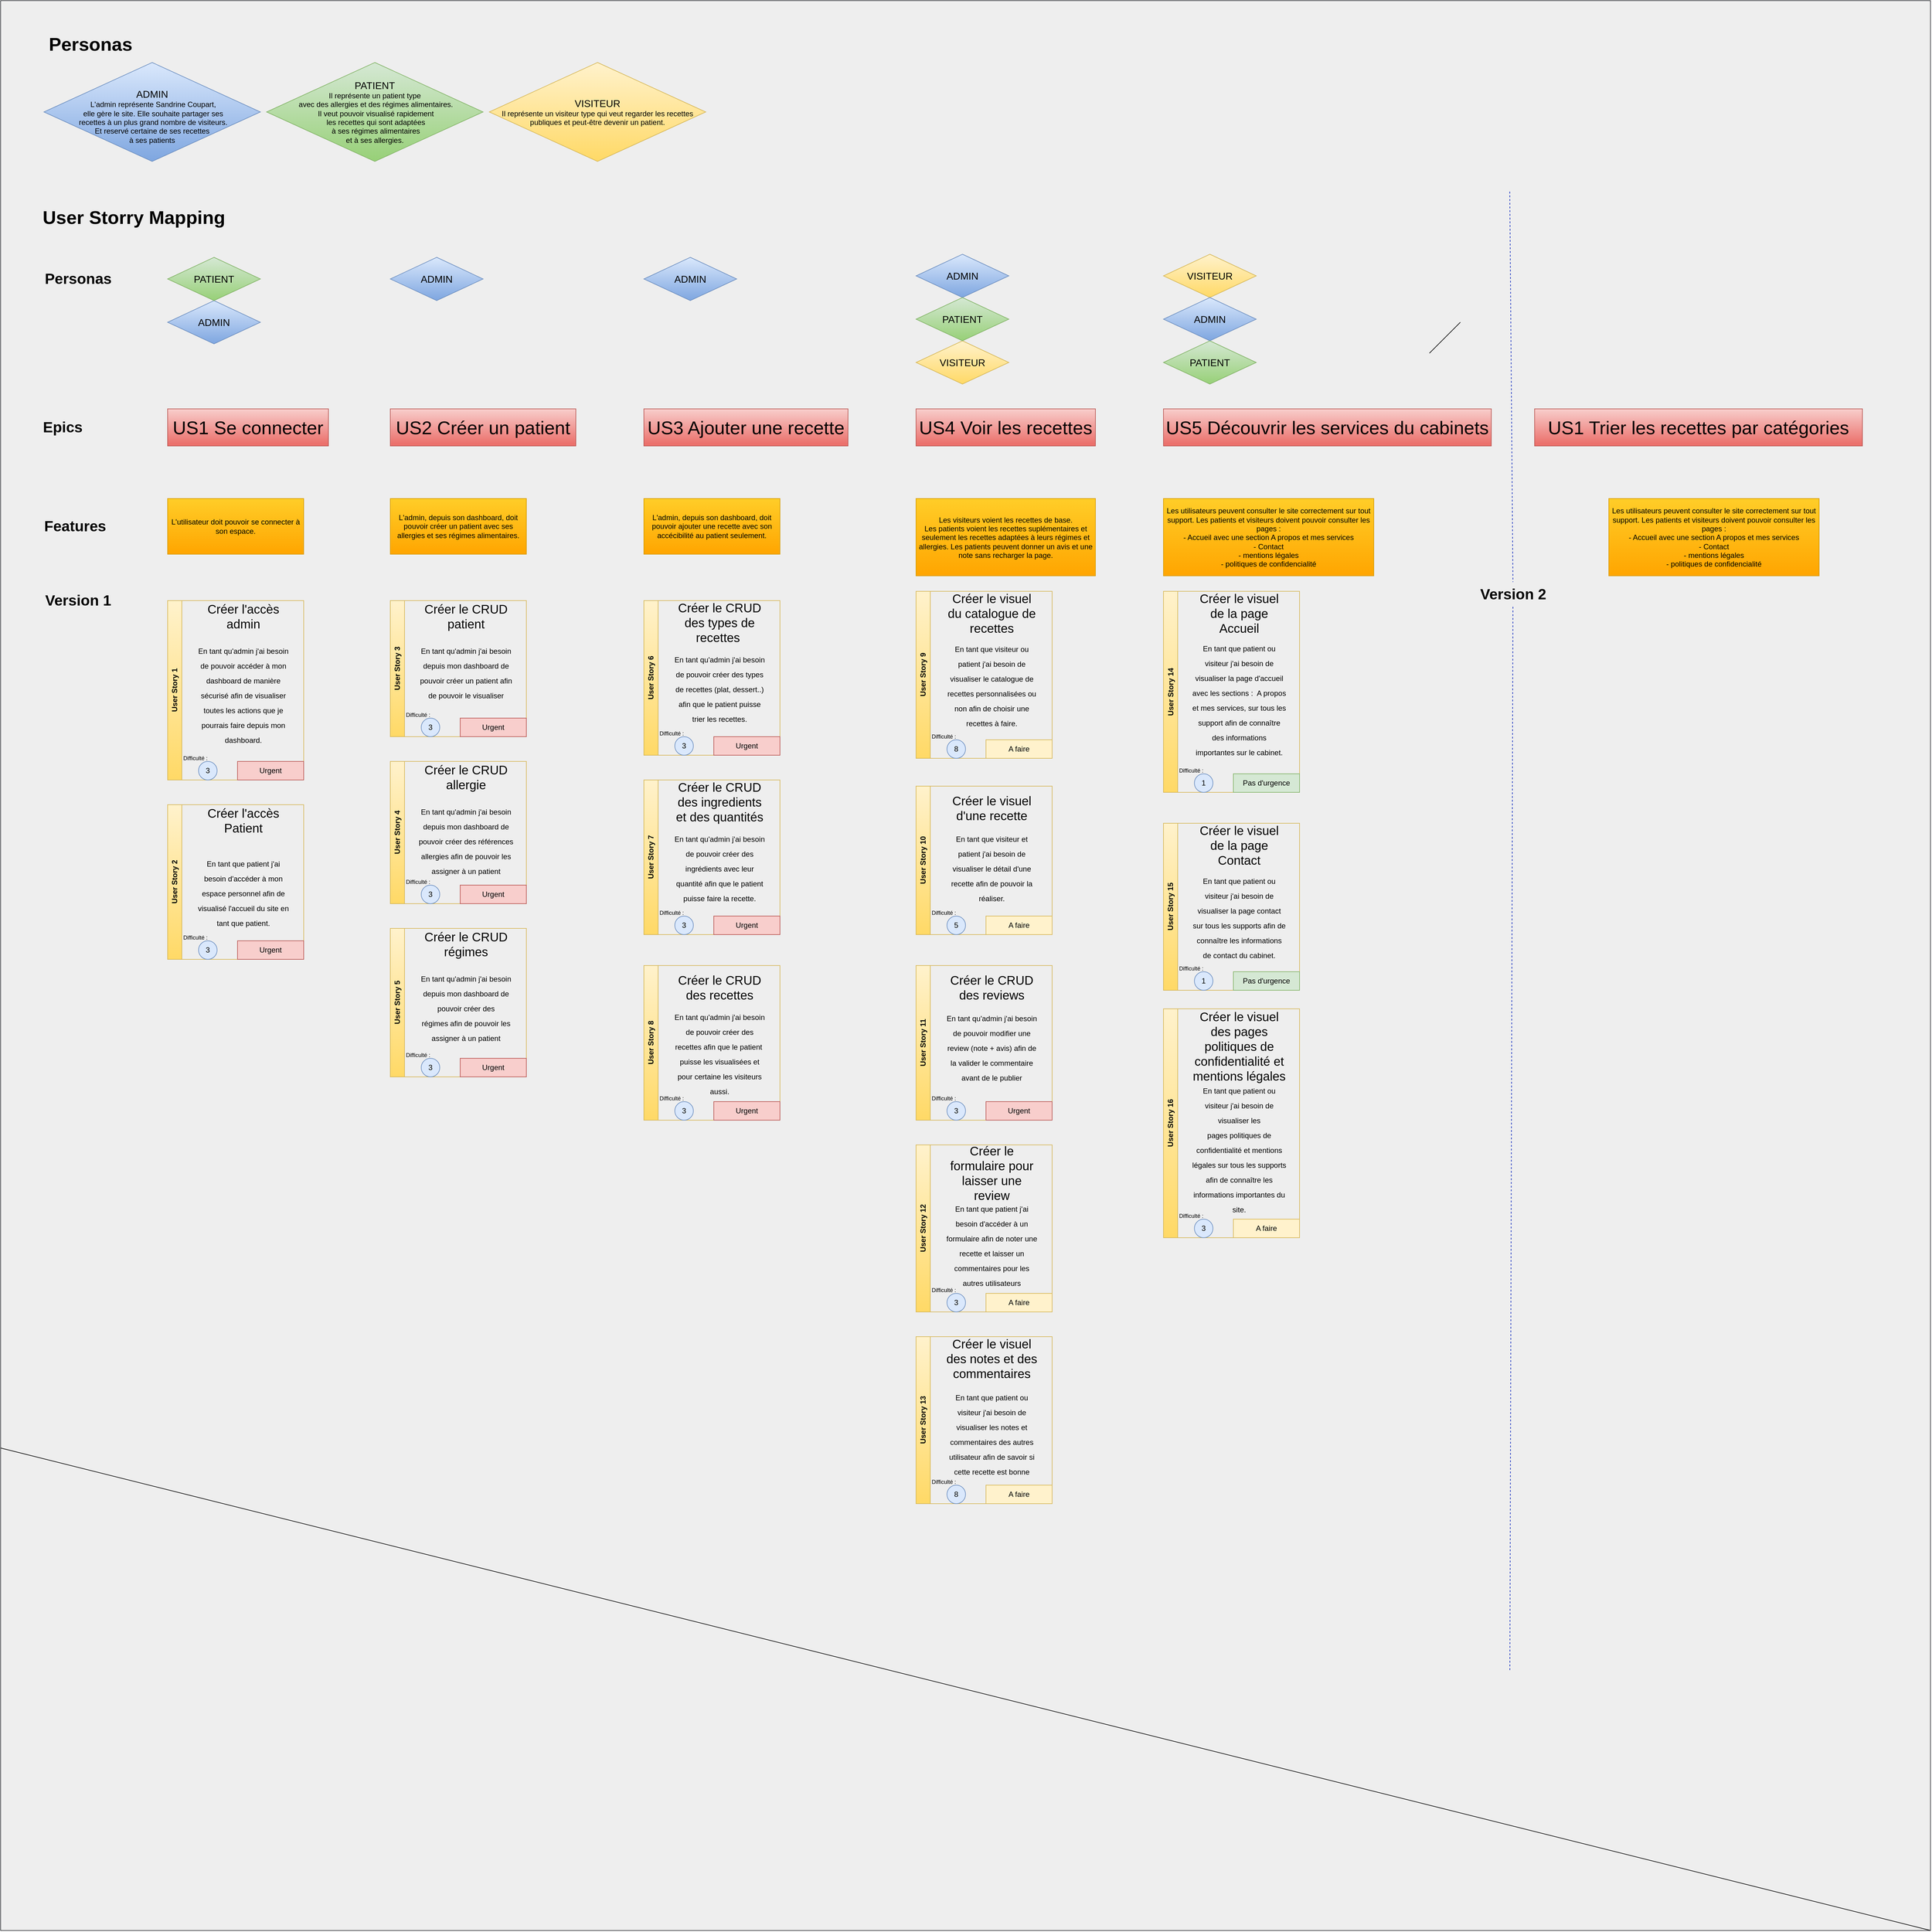 <mxfile>
    <diagram id="mETmnVZE57GePqD7Dpf7" name="Page-1">
        <mxGraphModel dx="1631" dy="443" grid="1" gridSize="10" guides="1" tooltips="1" connect="1" arrows="1" fold="1" page="1" pageScale="1" pageWidth="850" pageHeight="1100" math="0" shadow="0">
            <root>
                <mxCell id="0"/>
                <mxCell id="1" parent="0"/>
                <mxCell id="3" value="" style="whiteSpace=wrap;html=1;aspect=fixed;fillColor=#eeeeee;strokeColor=#36393d;" parent="1" vertex="1">
                    <mxGeometry x="-120" y="70" width="3120" height="3120" as="geometry"/>
                </mxCell>
                <mxCell id="2" value="Personas" style="text;html=1;fontSize=30;fontStyle=1;verticalAlign=middle;align=center;fontColor=#000000;" parent="1" vertex="1">
                    <mxGeometry x="-50" y="120" width="150" height="40" as="geometry"/>
                </mxCell>
                <mxCell id="4" value="&lt;font color=&quot;#000000&quot;&gt;&lt;br&gt;&lt;font style=&quot;font-size: 16px;&quot;&gt;ADMIN&lt;/font&gt;&lt;br&gt;&amp;nbsp;L'admin représente Sandrine Coupart,&lt;br&gt;&amp;nbsp;elle gère le site. Elle souhaite partager ses&lt;br&gt;&amp;nbsp;recettes à un plus grand nombre de visiteurs.&lt;br&gt;Et reservé certaine de ses recettes &lt;br&gt;à ses patients&lt;/font&gt;" style="rhombus;whiteSpace=wrap;html=1;fillColor=#dae8fc;gradientColor=#7ea6e0;strokeColor=#6c8ebf;" parent="1" vertex="1">
                    <mxGeometry x="-50" y="170" width="350" height="160" as="geometry"/>
                </mxCell>
                <mxCell id="5" value="&lt;font color=&quot;#000000&quot;&gt;&lt;font style=&quot;font-size: 16px;&quot;&gt;PATIENT&lt;/font&gt;&lt;br&gt;Il représente un patient type&lt;br&gt;&amp;nbsp;avec des allergies et des régimes alimentaires.&lt;br&gt;&amp;nbsp;Il veut pouvoir visualisé rapidement&lt;br&gt;&amp;nbsp;les recettes qui sont adaptées&lt;br&gt;&amp;nbsp;à ses régimes alimentaires &lt;br&gt;et à ses allergies.&lt;br&gt;&lt;/font&gt;" style="rhombus;whiteSpace=wrap;html=1;fillColor=#d5e8d4;gradientColor=#97d077;strokeColor=#82b366;" parent="1" vertex="1">
                    <mxGeometry x="310" y="170" width="350" height="160" as="geometry"/>
                </mxCell>
                <mxCell id="6" value="&lt;font color=&quot;#000000&quot;&gt;&lt;font style=&quot;font-size: 16px;&quot;&gt;VISITEUR&lt;/font&gt;&lt;br&gt;Il représente un visiteur type qui veut regarder les recettes publiques et peut-être devenir un patient.&lt;br&gt;&lt;/font&gt;" style="rhombus;whiteSpace=wrap;html=1;fillColor=#fff2cc;gradientColor=#ffd966;strokeColor=#d6b656;" parent="1" vertex="1">
                    <mxGeometry x="670" y="170" width="350" height="160" as="geometry"/>
                </mxCell>
                <mxCell id="7" value="&lt;font color=&quot;#000000&quot;&gt;&lt;font style=&quot;font-size: 16px;&quot;&gt;ADMIN&lt;/font&gt;&lt;br&gt;&lt;/font&gt;" style="rhombus;whiteSpace=wrap;html=1;fillColor=#dae8fc;gradientColor=#7ea6e0;strokeColor=#6c8ebf;" parent="1" vertex="1">
                    <mxGeometry x="150" y="555" width="150" height="70" as="geometry"/>
                </mxCell>
                <mxCell id="8" value="&lt;font color=&quot;#000000&quot;&gt;&lt;font style=&quot;font-size: 16px;&quot;&gt;PATIENT&lt;/font&gt;&lt;br&gt;&lt;/font&gt;" style="rhombus;whiteSpace=wrap;html=1;fillColor=#d5e8d4;gradientColor=#97d077;strokeColor=#82b366;" parent="1" vertex="1">
                    <mxGeometry x="150" y="485" width="150" height="70" as="geometry"/>
                </mxCell>
                <mxCell id="9" value="&lt;font color=&quot;#000000&quot;&gt;&lt;font style=&quot;font-size: 16px;&quot;&gt;VISITEUR&lt;/font&gt;&lt;br&gt;&lt;/font&gt;" style="rhombus;whiteSpace=wrap;html=1;fillColor=#fff2cc;gradientColor=#ffd966;strokeColor=#d6b656;" parent="1" vertex="1">
                    <mxGeometry x="1360" y="620" width="150" height="70" as="geometry"/>
                </mxCell>
                <mxCell id="10" value="User Storry Mapping" style="text;html=1;fontSize=30;fontStyle=1;verticalAlign=middle;align=center;fontColor=#000000;" parent="1" vertex="1">
                    <mxGeometry x="-50" y="400" width="290" height="40" as="geometry"/>
                </mxCell>
                <mxCell id="11" value="Personas" style="text;html=1;fontSize=24;fontStyle=1;verticalAlign=middle;align=center;fontColor=#000000;" parent="1" vertex="1">
                    <mxGeometry x="-50" y="500" width="110" height="40" as="geometry"/>
                </mxCell>
                <mxCell id="12" value="Epics" style="text;html=1;fontSize=24;fontStyle=1;verticalAlign=middle;align=center;fontColor=#000000;" parent="1" vertex="1">
                    <mxGeometry x="-50" y="740" width="60" height="40" as="geometry"/>
                </mxCell>
                <mxCell id="13" value="Features" style="text;html=1;fontSize=24;fontStyle=1;verticalAlign=middle;align=center;fontColor=#000000;" parent="1" vertex="1">
                    <mxGeometry x="-50" y="900" width="100" height="40" as="geometry"/>
                </mxCell>
                <mxCell id="14" value="Version 1" style="text;html=1;fontSize=24;fontStyle=1;verticalAlign=middle;align=center;fontColor=#000000;" parent="1" vertex="1">
                    <mxGeometry x="-50" y="1020" width="110" height="40" as="geometry"/>
                </mxCell>
                <mxCell id="16" value="US1 Se connecter" style="rounded=0;whiteSpace=wrap;html=1;fontSize=30;fillColor=#f8cecc;gradientColor=#ea6b66;strokeColor=#b85450;" parent="1" vertex="1">
                    <mxGeometry x="150" y="730" width="260" height="60" as="geometry"/>
                </mxCell>
                <mxCell id="19" value="L'utilisateur doit pouvoir se connecter à son espace." style="rounded=0;whiteSpace=wrap;fontSize=12;fillColor=#ffcd28;strokeColor=#d79b00;gradientColor=#ffa500;spacing=0;fontColor=#000000;" parent="1" vertex="1">
                    <mxGeometry x="150" y="875" width="220" height="90" as="geometry"/>
                </mxCell>
                <mxCell id="22" value="&lt;font color=&quot;#000000&quot;&gt;User Story 1&lt;/font&gt;" style="swimlane;horizontal=0;whiteSpace=wrap;html=1;fontSize=12;fillColor=#fff2cc;gradientColor=#ffd966;strokeColor=#d6b656;startSize=23;" parent="1" vertex="1">
                    <mxGeometry x="150" y="1040" width="220" height="290" as="geometry">
                        <mxRectangle x="200" y="1460" width="40" height="150" as="alternateBounds"/>
                    </mxGeometry>
                </mxCell>
                <mxCell id="24" value="Créer l'accès admin" style="text;html=1;strokeColor=none;fillColor=none;align=center;verticalAlign=middle;whiteSpace=wrap;rounded=0;fontSize=20;fontColor=#000000;" parent="22" vertex="1">
                    <mxGeometry x="45" width="155" height="50" as="geometry"/>
                </mxCell>
                <mxCell id="25" value="Urgent" style="rounded=0;whiteSpace=wrap;html=1;fontSize=12;fillColor=#f8cecc;strokeColor=#b85450;fontColor=#000000;" parent="22" vertex="1">
                    <mxGeometry x="113" y="260" width="107" height="30" as="geometry"/>
                </mxCell>
                <mxCell id="27" value="3" style="ellipse;whiteSpace=wrap;html=1;aspect=fixed;strokeColor=#6c8ebf;fontSize=12;fillColor=#dae8fc;fontColor=#000000;" parent="22" vertex="1">
                    <mxGeometry x="50" y="260" width="30" height="30" as="geometry"/>
                </mxCell>
                <mxCell id="28" value="Difficulté :" style="text;html=1;strokeColor=none;fillColor=none;align=center;verticalAlign=middle;whiteSpace=wrap;rounded=0;fontSize=9;fontColor=#000000;" parent="22" vertex="1">
                    <mxGeometry x="15" y="240" width="60" height="30" as="geometry"/>
                </mxCell>
                <mxCell id="30" value="&lt;font style=&quot;font-size: 12px;&quot;&gt;En tant qu'admin j'ai besoin de pouvoir accéder à mon dashboard de manière sécurisé afin de visualiser toutes les actions que je pourrais faire depuis mon dashboard.&lt;/font&gt;" style="text;html=1;strokeColor=none;fillColor=none;align=center;verticalAlign=middle;whiteSpace=wrap;rounded=0;fontSize=20;fontColor=#000000;" parent="22" vertex="1">
                    <mxGeometry x="45" y="60" width="155" height="180" as="geometry"/>
                </mxCell>
                <mxCell id="37" value="&lt;font color=&quot;#000000&quot;&gt;User Story 2&lt;/font&gt;" style="swimlane;horizontal=0;whiteSpace=wrap;html=1;fontSize=12;fillColor=#fff2cc;gradientColor=#ffd966;strokeColor=#d6b656;startSize=23;" parent="1" vertex="1">
                    <mxGeometry x="150" y="1370" width="220" height="250" as="geometry">
                        <mxRectangle x="200" y="1460" width="40" height="150" as="alternateBounds"/>
                    </mxGeometry>
                </mxCell>
                <mxCell id="38" value="Créer l'accès Patient" style="text;html=1;strokeColor=none;fillColor=none;align=center;verticalAlign=middle;whiteSpace=wrap;rounded=0;fontSize=20;fontColor=#000000;" parent="37" vertex="1">
                    <mxGeometry x="45" width="155" height="50" as="geometry"/>
                </mxCell>
                <mxCell id="39" value="Urgent" style="rounded=0;whiteSpace=wrap;html=1;fontSize=12;fillColor=#f8cecc;strokeColor=#b85450;fontColor=#000000;" parent="37" vertex="1">
                    <mxGeometry x="113" y="220" width="107" height="30" as="geometry"/>
                </mxCell>
                <mxCell id="40" value="3" style="ellipse;whiteSpace=wrap;html=1;aspect=fixed;strokeColor=#6c8ebf;fontSize=12;fillColor=#dae8fc;fontColor=#000000;" parent="37" vertex="1">
                    <mxGeometry x="50" y="220" width="30" height="30" as="geometry"/>
                </mxCell>
                <mxCell id="41" value="Difficulté :" style="text;html=1;strokeColor=none;fillColor=none;align=center;verticalAlign=middle;whiteSpace=wrap;rounded=0;fontSize=9;fontColor=#000000;" parent="37" vertex="1">
                    <mxGeometry x="15" y="200" width="60" height="30" as="geometry"/>
                </mxCell>
                <mxCell id="42" value="&lt;font style=&quot;font-size: 12px;&quot;&gt;En tant que patient j'ai besoin d'accéder à mon espace personnel afin de visualisé l'accueil du site en tant que patient.&lt;/font&gt;" style="text;html=1;strokeColor=none;fillColor=none;align=center;verticalAlign=middle;whiteSpace=wrap;rounded=0;fontSize=20;fontColor=#000000;" parent="37" vertex="1">
                    <mxGeometry x="45" y="80" width="155" height="120" as="geometry"/>
                </mxCell>
                <mxCell id="43" value="US2 Créer un patient" style="rounded=0;whiteSpace=wrap;html=1;fontSize=30;fillColor=#f8cecc;gradientColor=#ea6b66;strokeColor=#b85450;" parent="1" vertex="1">
                    <mxGeometry x="510" y="730" width="300" height="60" as="geometry"/>
                </mxCell>
                <mxCell id="44" value="&lt;font color=&quot;#000000&quot;&gt;&lt;font style=&quot;font-size: 16px;&quot;&gt;ADMIN&lt;/font&gt;&lt;br&gt;&lt;/font&gt;" style="rhombus;whiteSpace=wrap;html=1;fillColor=#dae8fc;gradientColor=#7ea6e0;strokeColor=#6c8ebf;" parent="1" vertex="1">
                    <mxGeometry x="510" y="485" width="150" height="70" as="geometry"/>
                </mxCell>
                <mxCell id="45" value="L'admin, depuis son dashboard, doit pouvoir créer un patient avec ses allergies et ses régimes alimentaires." style="rounded=0;whiteSpace=wrap;fontSize=12;fillColor=#ffcd28;strokeColor=#d79b00;gradientColor=#ffa500;spacing=0;fontColor=#000000;" parent="1" vertex="1">
                    <mxGeometry x="510" y="875" width="220" height="90" as="geometry"/>
                </mxCell>
                <mxCell id="46" value="&lt;font color=&quot;#000000&quot;&gt;User Story 3&lt;br&gt;&lt;/font&gt;" style="swimlane;horizontal=0;whiteSpace=wrap;html=1;fontSize=12;fillColor=#fff2cc;gradientColor=#ffd966;strokeColor=#d6b656;startSize=23;" parent="1" vertex="1">
                    <mxGeometry x="510" y="1040" width="220" height="220" as="geometry">
                        <mxRectangle x="200" y="1460" width="40" height="150" as="alternateBounds"/>
                    </mxGeometry>
                </mxCell>
                <mxCell id="47" value="Créer le CRUD patient" style="text;html=1;strokeColor=none;fillColor=none;align=center;verticalAlign=middle;whiteSpace=wrap;rounded=0;fontSize=20;fontColor=#000000;" parent="46" vertex="1">
                    <mxGeometry x="45" width="155" height="50" as="geometry"/>
                </mxCell>
                <mxCell id="48" value="Urgent" style="rounded=0;whiteSpace=wrap;html=1;fontSize=12;fillColor=#f8cecc;strokeColor=#b85450;fontColor=#000000;" parent="46" vertex="1">
                    <mxGeometry x="113" y="190" width="107" height="30" as="geometry"/>
                </mxCell>
                <mxCell id="49" value="3" style="ellipse;whiteSpace=wrap;html=1;aspect=fixed;strokeColor=#6c8ebf;fontSize=12;fillColor=#dae8fc;fontColor=#000000;" parent="46" vertex="1">
                    <mxGeometry x="50" y="190" width="30" height="30" as="geometry"/>
                </mxCell>
                <mxCell id="50" value="Difficulté :" style="text;html=1;strokeColor=none;fillColor=none;align=center;verticalAlign=middle;whiteSpace=wrap;rounded=0;fontSize=9;fontColor=#000000;" parent="46" vertex="1">
                    <mxGeometry x="15" y="170" width="60" height="30" as="geometry"/>
                </mxCell>
                <mxCell id="51" value="&lt;font style=&quot;font-size: 12px;&quot;&gt;En tant qu'admin j'ai besoin depuis mon dashboard de pouvoir créer un patient afin de pouvoir le visualiser&lt;/font&gt;" style="text;html=1;strokeColor=none;fillColor=none;align=center;verticalAlign=top;whiteSpace=wrap;rounded=0;fontSize=20;fontColor=#000000;" parent="46" vertex="1">
                    <mxGeometry x="45" y="60" width="155" height="110" as="geometry"/>
                </mxCell>
                <mxCell id="70" value="&lt;font color=&quot;#000000&quot;&gt;User Story 4&lt;br&gt;&lt;/font&gt;" style="swimlane;horizontal=0;whiteSpace=wrap;html=1;fontSize=12;fillColor=#fff2cc;gradientColor=#ffd966;strokeColor=#d6b656;startSize=23;" parent="1" vertex="1">
                    <mxGeometry x="510" y="1300" width="220" height="230" as="geometry">
                        <mxRectangle x="200" y="1460" width="40" height="150" as="alternateBounds"/>
                    </mxGeometry>
                </mxCell>
                <mxCell id="71" value="Créer le CRUD allergie" style="text;html=1;strokeColor=none;fillColor=none;align=center;verticalAlign=middle;whiteSpace=wrap;rounded=0;fontSize=20;fontColor=#000000;" parent="70" vertex="1">
                    <mxGeometry x="45" width="155" height="50" as="geometry"/>
                </mxCell>
                <mxCell id="72" value="Urgent" style="rounded=0;whiteSpace=wrap;html=1;fontSize=12;fillColor=#f8cecc;strokeColor=#b85450;fontColor=#000000;" parent="70" vertex="1">
                    <mxGeometry x="113" y="200" width="107" height="30" as="geometry"/>
                </mxCell>
                <mxCell id="73" value="3" style="ellipse;whiteSpace=wrap;html=1;aspect=fixed;strokeColor=#6c8ebf;fontSize=12;fillColor=#dae8fc;fontColor=#000000;" parent="70" vertex="1">
                    <mxGeometry x="50" y="200" width="30" height="30" as="geometry"/>
                </mxCell>
                <mxCell id="74" value="Difficulté :" style="text;html=1;strokeColor=none;fillColor=none;align=center;verticalAlign=middle;whiteSpace=wrap;rounded=0;fontSize=9;fontColor=#000000;" parent="70" vertex="1">
                    <mxGeometry x="15" y="180" width="60" height="30" as="geometry"/>
                </mxCell>
                <mxCell id="75" value="&lt;font style=&quot;font-size: 12px;&quot;&gt;En tant qu'admin j'ai besoin depuis mon dashboard de pouvoir créer des références allergies afin de pouvoir les assigner à un patient&lt;/font&gt;" style="text;html=1;strokeColor=none;fillColor=none;align=center;verticalAlign=top;whiteSpace=wrap;rounded=0;fontSize=20;fontColor=#000000;" parent="70" vertex="1">
                    <mxGeometry x="45" y="60" width="155" height="140" as="geometry"/>
                </mxCell>
                <mxCell id="76" value="&lt;font color=&quot;#000000&quot;&gt;User Story 5&lt;br&gt;&lt;/font&gt;" style="swimlane;horizontal=0;whiteSpace=wrap;html=1;fontSize=12;fillColor=#fff2cc;gradientColor=#ffd966;strokeColor=#d6b656;startSize=23;" parent="1" vertex="1">
                    <mxGeometry x="510" y="1570" width="220" height="240" as="geometry">
                        <mxRectangle x="200" y="1460" width="40" height="150" as="alternateBounds"/>
                    </mxGeometry>
                </mxCell>
                <mxCell id="77" value="Créer le CRUD régimes" style="text;html=1;strokeColor=none;fillColor=none;align=center;verticalAlign=middle;whiteSpace=wrap;rounded=0;fontSize=20;fontColor=#000000;" parent="76" vertex="1">
                    <mxGeometry x="45" width="155" height="50" as="geometry"/>
                </mxCell>
                <mxCell id="78" value="Urgent" style="rounded=0;whiteSpace=wrap;html=1;fontSize=12;fillColor=#f8cecc;strokeColor=#b85450;fontColor=#000000;" parent="76" vertex="1">
                    <mxGeometry x="113" y="210" width="107" height="30" as="geometry"/>
                </mxCell>
                <mxCell id="79" value="3" style="ellipse;whiteSpace=wrap;html=1;aspect=fixed;strokeColor=#6c8ebf;fontSize=12;fillColor=#dae8fc;fontColor=#000000;" parent="76" vertex="1">
                    <mxGeometry x="50" y="210" width="30" height="30" as="geometry"/>
                </mxCell>
                <mxCell id="80" value="Difficulté :" style="text;html=1;strokeColor=none;fillColor=none;align=center;verticalAlign=middle;whiteSpace=wrap;rounded=0;fontSize=9;fontColor=#000000;" parent="76" vertex="1">
                    <mxGeometry x="15" y="190" width="60" height="30" as="geometry"/>
                </mxCell>
                <mxCell id="81" value="&lt;font style=&quot;font-size: 12px;&quot;&gt;En tant qu'admin j'ai besoin depuis mon dashboard de pouvoir créer des régimes&amp;nbsp;&lt;/font&gt;&lt;span style=&quot;font-size: 12px;&quot;&gt;afin de pouvoir les assigner à un patient&lt;/span&gt;" style="text;html=1;strokeColor=none;fillColor=none;align=center;verticalAlign=top;whiteSpace=wrap;rounded=0;fontSize=20;fontColor=#000000;" parent="76" vertex="1">
                    <mxGeometry x="45" y="60" width="155" height="140" as="geometry"/>
                </mxCell>
                <mxCell id="82" value="US3 Ajouter une recette" style="rounded=0;whiteSpace=wrap;html=1;fontSize=30;fillColor=#f8cecc;gradientColor=#ea6b66;strokeColor=#b85450;" parent="1" vertex="1">
                    <mxGeometry x="920" y="730" width="330" height="60" as="geometry"/>
                </mxCell>
                <mxCell id="83" value="&lt;font color=&quot;#000000&quot;&gt;&lt;font style=&quot;font-size: 16px;&quot;&gt;ADMIN&lt;/font&gt;&lt;br&gt;&lt;/font&gt;" style="rhombus;whiteSpace=wrap;html=1;fillColor=#dae8fc;gradientColor=#7ea6e0;strokeColor=#6c8ebf;" parent="1" vertex="1">
                    <mxGeometry x="920" y="485" width="150" height="70" as="geometry"/>
                </mxCell>
                <mxCell id="84" value="L'admin, depuis son dashboard, doit pouvoir ajouter une recette avec son accécibilité au patient seulement." style="rounded=0;whiteSpace=wrap;fontSize=12;fillColor=#ffcd28;strokeColor=#d79b00;gradientColor=#ffa500;spacing=0;fontColor=#000000;" parent="1" vertex="1">
                    <mxGeometry x="920" y="875" width="220" height="90" as="geometry"/>
                </mxCell>
                <mxCell id="85" value="&lt;font color=&quot;#000000&quot;&gt;User Story 6&lt;/font&gt;" style="swimlane;horizontal=0;whiteSpace=wrap;html=1;fontSize=12;fillColor=#fff2cc;gradientColor=#ffd966;strokeColor=#d6b656;startSize=23;fontFamily=Helvetica;fontColor=rgb(240, 240, 240);" parent="1" vertex="1">
                    <mxGeometry x="920" y="1040" width="220" height="250" as="geometry">
                        <mxRectangle x="920" y="1040" width="40" height="150" as="alternateBounds"/>
                    </mxGeometry>
                </mxCell>
                <mxCell id="86" value="Créer le CRUD des types de recettes&amp;nbsp;" style="text;html=1;strokeColor=none;fillColor=none;align=center;verticalAlign=middle;whiteSpace=wrap;rounded=0;fontSize=20;fontColor=#000000;fontFamily=Helvetica;startSize=23;" parent="85" vertex="1">
                    <mxGeometry x="45" width="155" height="70" as="geometry"/>
                </mxCell>
                <mxCell id="87" value="Urgent" style="rounded=0;whiteSpace=wrap;html=1;fontSize=12;fillColor=#f8cecc;strokeColor=#b85450;fontColor=#000000;fontFamily=Helvetica;startSize=23;" parent="85" vertex="1">
                    <mxGeometry x="113" y="220" width="107" height="30" as="geometry"/>
                </mxCell>
                <mxCell id="88" value="3" style="ellipse;whiteSpace=wrap;html=1;aspect=fixed;strokeColor=#6c8ebf;fontSize=12;fillColor=#dae8fc;fontColor=#000000;fontFamily=Helvetica;startSize=23;" parent="85" vertex="1">
                    <mxGeometry x="50" y="220" width="30" height="30" as="geometry"/>
                </mxCell>
                <mxCell id="89" value="Difficulté :" style="text;html=1;strokeColor=none;fillColor=none;align=center;verticalAlign=middle;whiteSpace=wrap;rounded=0;fontSize=9;fontColor=#000000;fontFamily=Helvetica;startSize=23;" parent="85" vertex="1">
                    <mxGeometry x="15" y="200" width="60" height="30" as="geometry"/>
                </mxCell>
                <mxCell id="90" value="&lt;font style=&quot;font-size: 12px;&quot;&gt;En tant qu'admin j'ai besoin de pouvoir créer des types de recettes (plat, dessert..) afin que le patient puisse trier les recettes.&lt;/font&gt;" style="text;html=1;strokeColor=none;fillColor=none;align=center;verticalAlign=middle;whiteSpace=wrap;rounded=0;fontSize=20;fontColor=#000000;fontFamily=Helvetica;startSize=23;" parent="85" vertex="1">
                    <mxGeometry x="45" y="80" width="155" height="120" as="geometry"/>
                </mxCell>
                <mxCell id="92" value="&lt;font color=&quot;#000000&quot;&gt;User Story 7&lt;/font&gt;" style="swimlane;horizontal=0;whiteSpace=wrap;html=1;fontSize=12;fillColor=#fff2cc;gradientColor=#ffd966;strokeColor=#d6b656;startSize=23;fontFamily=Helvetica;fontColor=rgb(240, 240, 240);" parent="1" vertex="1">
                    <mxGeometry x="920" y="1330" width="220" height="250" as="geometry">
                        <mxRectangle x="920" y="1040" width="40" height="150" as="alternateBounds"/>
                    </mxGeometry>
                </mxCell>
                <mxCell id="93" value="Créer le CRUD des ingredients et des quantités" style="text;html=1;strokeColor=none;fillColor=none;align=center;verticalAlign=middle;whiteSpace=wrap;rounded=0;fontSize=20;fontColor=#000000;fontFamily=Helvetica;startSize=23;" parent="92" vertex="1">
                    <mxGeometry x="45" width="155" height="70" as="geometry"/>
                </mxCell>
                <mxCell id="94" value="Urgent" style="rounded=0;whiteSpace=wrap;html=1;fontSize=12;fillColor=#f8cecc;strokeColor=#b85450;fontColor=#000000;fontFamily=Helvetica;startSize=23;" parent="92" vertex="1">
                    <mxGeometry x="113" y="220" width="107" height="30" as="geometry"/>
                </mxCell>
                <mxCell id="95" value="3" style="ellipse;whiteSpace=wrap;html=1;aspect=fixed;strokeColor=#6c8ebf;fontSize=12;fillColor=#dae8fc;fontColor=#000000;fontFamily=Helvetica;startSize=23;" parent="92" vertex="1">
                    <mxGeometry x="50" y="220" width="30" height="30" as="geometry"/>
                </mxCell>
                <mxCell id="96" value="Difficulté :" style="text;html=1;strokeColor=none;fillColor=none;align=center;verticalAlign=middle;whiteSpace=wrap;rounded=0;fontSize=9;fontColor=#000000;fontFamily=Helvetica;startSize=23;" parent="92" vertex="1">
                    <mxGeometry x="15" y="200" width="60" height="30" as="geometry"/>
                </mxCell>
                <mxCell id="97" value="&lt;font style=&quot;font-size: 12px;&quot;&gt;En tant qu'admin j'ai besoin de pouvoir créer des ingrédients avec leur quantité afin que le patient puisse faire la recette.&lt;/font&gt;" style="text;html=1;strokeColor=none;fillColor=none;align=center;verticalAlign=middle;whiteSpace=wrap;rounded=0;fontSize=20;fontColor=#000000;fontFamily=Helvetica;startSize=23;" parent="92" vertex="1">
                    <mxGeometry x="45" y="80" width="155" height="120" as="geometry"/>
                </mxCell>
                <mxCell id="98" value="&lt;font color=&quot;#000000&quot;&gt;User Story 8&lt;/font&gt;" style="swimlane;horizontal=0;whiteSpace=wrap;html=1;fontSize=12;fillColor=#fff2cc;gradientColor=#ffd966;strokeColor=#d6b656;startSize=23;fontFamily=Helvetica;fontColor=rgb(240, 240, 240);" parent="1" vertex="1">
                    <mxGeometry x="920" y="1630" width="220" height="250" as="geometry">
                        <mxRectangle x="920" y="1040" width="40" height="150" as="alternateBounds"/>
                    </mxGeometry>
                </mxCell>
                <mxCell id="99" value="Créer le CRUD des recettes" style="text;html=1;strokeColor=none;fillColor=none;align=center;verticalAlign=middle;whiteSpace=wrap;rounded=0;fontSize=20;fontColor=#000000;fontFamily=Helvetica;startSize=23;" parent="98" vertex="1">
                    <mxGeometry x="45" width="155" height="70" as="geometry"/>
                </mxCell>
                <mxCell id="100" value="Urgent" style="rounded=0;whiteSpace=wrap;html=1;fontSize=12;fillColor=#f8cecc;strokeColor=#b85450;fontColor=#000000;fontFamily=Helvetica;startSize=23;" parent="98" vertex="1">
                    <mxGeometry x="113" y="220" width="107" height="30" as="geometry"/>
                </mxCell>
                <mxCell id="101" value="3" style="ellipse;whiteSpace=wrap;html=1;aspect=fixed;strokeColor=#6c8ebf;fontSize=12;fillColor=#dae8fc;fontColor=#000000;fontFamily=Helvetica;startSize=23;" parent="98" vertex="1">
                    <mxGeometry x="50" y="220" width="30" height="30" as="geometry"/>
                </mxCell>
                <mxCell id="102" value="Difficulté :" style="text;html=1;strokeColor=none;fillColor=none;align=center;verticalAlign=middle;whiteSpace=wrap;rounded=0;fontSize=9;fontColor=#000000;fontFamily=Helvetica;startSize=23;" parent="98" vertex="1">
                    <mxGeometry x="15" y="200" width="60" height="30" as="geometry"/>
                </mxCell>
                <mxCell id="103" value="&lt;font style=&quot;font-size: 12px;&quot;&gt;En tant qu'admin j'ai besoin de pouvoir créer des recettes afin que le patient&amp;nbsp; puisse les visualisées et pour certaine les visiteurs aussi.&lt;/font&gt;" style="text;html=1;strokeColor=none;fillColor=none;align=center;verticalAlign=middle;whiteSpace=wrap;rounded=0;fontSize=20;fontColor=#000000;fontFamily=Helvetica;startSize=23;" parent="98" vertex="1">
                    <mxGeometry x="45" y="70" width="155" height="140" as="geometry"/>
                </mxCell>
                <mxCell id="104" value="US4 Voir les recettes" style="rounded=0;whiteSpace=wrap;html=1;fontSize=30;fillColor=#f8cecc;gradientColor=#ea6b66;strokeColor=#b85450;" parent="1" vertex="1">
                    <mxGeometry x="1360" y="730" width="290" height="60" as="geometry"/>
                </mxCell>
                <mxCell id="105" value="&lt;font color=&quot;#000000&quot;&gt;&lt;font style=&quot;font-size: 16px;&quot;&gt;ADMIN&lt;/font&gt;&lt;br&gt;&lt;/font&gt;" style="rhombus;whiteSpace=wrap;html=1;fillColor=#dae8fc;gradientColor=#7ea6e0;strokeColor=#6c8ebf;" parent="1" vertex="1">
                    <mxGeometry x="1360" y="480" width="150" height="70" as="geometry"/>
                </mxCell>
                <mxCell id="106" value="&lt;font color=&quot;#000000&quot;&gt;&lt;font style=&quot;font-size: 16px;&quot;&gt;PATIENT&lt;/font&gt;&lt;br&gt;&lt;/font&gt;" style="rhombus;whiteSpace=wrap;html=1;fillColor=#d5e8d4;gradientColor=#97d077;strokeColor=#82b366;" parent="1" vertex="1">
                    <mxGeometry x="1360" y="550" width="150" height="70" as="geometry"/>
                </mxCell>
                <mxCell id="107" value="Les visiteurs voient les recettes de base.&#10;Les patients voient les recettes suplémentaires et seulement les recettes adaptées à leurs régimes et allergies. Les patients peuvent donner un avis et une note sans recharger la page." style="rounded=0;whiteSpace=wrap;fontSize=12;fillColor=#ffcd28;strokeColor=#d79b00;gradientColor=#ffa500;spacing=0;fontColor=#000000;spacingLeft=2;spacingRight=2;" parent="1" vertex="1">
                    <mxGeometry x="1360" y="875" width="290" height="125" as="geometry"/>
                </mxCell>
                <mxCell id="108" value="&lt;font color=&quot;#000000&quot;&gt;User Story 11&lt;/font&gt;" style="swimlane;horizontal=0;whiteSpace=wrap;html=1;fontSize=12;fillColor=#fff2cc;gradientColor=#ffd966;strokeColor=#d6b656;startSize=23;fontFamily=Helvetica;fontColor=rgb(240, 240, 240);" parent="1" vertex="1">
                    <mxGeometry x="1360" y="1630" width="220" height="250" as="geometry">
                        <mxRectangle x="920" y="1040" width="40" height="150" as="alternateBounds"/>
                    </mxGeometry>
                </mxCell>
                <mxCell id="109" value="Créer le CRUD des reviews" style="text;html=1;strokeColor=none;fillColor=none;align=center;verticalAlign=middle;whiteSpace=wrap;rounded=0;fontSize=20;fontColor=#000000;fontFamily=Helvetica;startSize=23;" parent="108" vertex="1">
                    <mxGeometry x="45" width="155" height="70" as="geometry"/>
                </mxCell>
                <mxCell id="110" value="Urgent" style="rounded=0;whiteSpace=wrap;html=1;fontSize=12;fillColor=#f8cecc;strokeColor=#b85450;fontColor=#000000;fontFamily=Helvetica;startSize=23;" parent="108" vertex="1">
                    <mxGeometry x="113" y="220" width="107" height="30" as="geometry"/>
                </mxCell>
                <mxCell id="111" value="3" style="ellipse;whiteSpace=wrap;html=1;aspect=fixed;strokeColor=#6c8ebf;fontSize=12;fillColor=#dae8fc;fontColor=#000000;fontFamily=Helvetica;startSize=23;" parent="108" vertex="1">
                    <mxGeometry x="50" y="220" width="30" height="30" as="geometry"/>
                </mxCell>
                <mxCell id="112" value="Difficulté :" style="text;html=1;strokeColor=none;fillColor=none;align=center;verticalAlign=middle;whiteSpace=wrap;rounded=0;fontSize=9;fontColor=#000000;fontFamily=Helvetica;startSize=23;" parent="108" vertex="1">
                    <mxGeometry x="15" y="200" width="60" height="30" as="geometry"/>
                </mxCell>
                <mxCell id="113" value="&lt;font style=&quot;font-size: 12px;&quot;&gt;En tant qu'admin j'ai besoin de pouvoir modifier une review (note + avis) afin de la valider le commentaire avant de le publier&lt;/font&gt;" style="text;html=1;strokeColor=none;fillColor=none;align=center;verticalAlign=middle;whiteSpace=wrap;rounded=0;fontSize=20;fontColor=#000000;fontFamily=Helvetica;startSize=23;" parent="108" vertex="1">
                    <mxGeometry x="45" y="70" width="155" height="120" as="geometry"/>
                </mxCell>
                <mxCell id="115" value="&lt;font color=&quot;#000000&quot;&gt;User Story 12&lt;/font&gt;" style="swimlane;horizontal=0;whiteSpace=wrap;html=1;fontSize=12;fillColor=#fff2cc;gradientColor=#ffd966;strokeColor=#d6b656;startSize=23;fontFamily=Helvetica;fontColor=rgb(240, 240, 240);" parent="1" vertex="1">
                    <mxGeometry x="1360" y="1920" width="220" height="270" as="geometry">
                        <mxRectangle x="920" y="1040" width="40" height="150" as="alternateBounds"/>
                    </mxGeometry>
                </mxCell>
                <mxCell id="116" value="Créer le formulaire pour laisser une review" style="text;html=1;strokeColor=none;fillColor=none;align=center;verticalAlign=middle;whiteSpace=wrap;rounded=0;fontSize=20;fontColor=#000000;fontFamily=Helvetica;startSize=23;" parent="115" vertex="1">
                    <mxGeometry x="45" width="155" height="90" as="geometry"/>
                </mxCell>
                <mxCell id="117" value="A faire" style="rounded=0;whiteSpace=wrap;html=1;fontSize=12;fillColor=#fff2cc;strokeColor=#d6b656;fontFamily=Helvetica;startSize=23;fontColor=#000000;" parent="115" vertex="1">
                    <mxGeometry x="113" y="240" width="107" height="30" as="geometry"/>
                </mxCell>
                <mxCell id="118" value="3" style="ellipse;whiteSpace=wrap;html=1;aspect=fixed;strokeColor=#6c8ebf;fontSize=12;fillColor=#dae8fc;fontColor=#000000;fontFamily=Helvetica;startSize=23;" parent="115" vertex="1">
                    <mxGeometry x="50" y="240" width="30" height="30" as="geometry"/>
                </mxCell>
                <mxCell id="119" value="Difficulté :" style="text;html=1;strokeColor=none;fillColor=none;align=center;verticalAlign=middle;whiteSpace=wrap;rounded=0;fontSize=9;fontColor=#000000;fontFamily=Helvetica;startSize=23;" parent="115" vertex="1">
                    <mxGeometry x="15" y="220" width="60" height="30" as="geometry"/>
                </mxCell>
                <mxCell id="120" value="&lt;font style=&quot;font-size: 12px;&quot;&gt;En tant que patient j'ai besoin d'accéder à un formulaire afin de noter une recette et laisser un commentaires pour les autres utilisateurs&lt;/font&gt;" style="text;html=1;strokeColor=none;fillColor=none;align=center;verticalAlign=middle;whiteSpace=wrap;rounded=0;fontSize=20;fontColor=#000000;fontFamily=Helvetica;startSize=23;" parent="115" vertex="1">
                    <mxGeometry x="45" y="100" width="155" height="120" as="geometry"/>
                </mxCell>
                <mxCell id="121" value="&lt;font color=&quot;#000000&quot;&gt;User Story 13&lt;/font&gt;" style="swimlane;horizontal=0;whiteSpace=wrap;html=1;fontSize=12;fillColor=#fff2cc;gradientColor=#ffd966;strokeColor=#d6b656;startSize=23;fontFamily=Helvetica;fontColor=rgb(240, 240, 240);" parent="1" vertex="1">
                    <mxGeometry x="1360" y="2230" width="220" height="270" as="geometry">
                        <mxRectangle x="920" y="1040" width="40" height="150" as="alternateBounds"/>
                    </mxGeometry>
                </mxCell>
                <mxCell id="122" value="Créer le visuel des notes et des commentaires" style="text;html=1;strokeColor=none;fillColor=none;align=center;verticalAlign=middle;whiteSpace=wrap;rounded=0;fontSize=20;fontColor=#000000;fontFamily=Helvetica;startSize=23;" parent="121" vertex="1">
                    <mxGeometry x="45" width="155" height="70" as="geometry"/>
                </mxCell>
                <mxCell id="123" value="A faire" style="rounded=0;whiteSpace=wrap;html=1;fontSize=12;fillColor=#fff2cc;strokeColor=#d6b656;fontFamily=Helvetica;startSize=23;fontColor=#000000;" parent="121" vertex="1">
                    <mxGeometry x="113" y="240" width="107" height="30" as="geometry"/>
                </mxCell>
                <mxCell id="124" value="8" style="ellipse;whiteSpace=wrap;html=1;aspect=fixed;strokeColor=#6c8ebf;fontSize=12;fillColor=#dae8fc;fontColor=#000000;fontFamily=Helvetica;startSize=23;" parent="121" vertex="1">
                    <mxGeometry x="50" y="240" width="30" height="30" as="geometry"/>
                </mxCell>
                <mxCell id="125" value="Difficulté :" style="text;html=1;strokeColor=none;fillColor=none;align=center;verticalAlign=middle;whiteSpace=wrap;rounded=0;fontSize=9;fontColor=#000000;fontFamily=Helvetica;startSize=23;" parent="121" vertex="1">
                    <mxGeometry x="15" y="220" width="60" height="30" as="geometry"/>
                </mxCell>
                <mxCell id="126" value="&lt;font style=&quot;font-size: 12px;&quot;&gt;En tant que patient ou visiteur j'ai besoin de visualiser les notes et commentaires des autres utilisateur afin de savoir si cette recette est bonne&lt;/font&gt;" style="text;html=1;strokeColor=none;fillColor=none;align=center;verticalAlign=middle;whiteSpace=wrap;rounded=0;fontSize=20;fontColor=#000000;fontFamily=Helvetica;startSize=23;" parent="121" vertex="1">
                    <mxGeometry x="45" y="80" width="155" height="150" as="geometry"/>
                </mxCell>
                <mxCell id="127" value="&lt;font color=&quot;#000000&quot;&gt;User Story 9&lt;/font&gt;" style="swimlane;horizontal=0;whiteSpace=wrap;html=1;fontSize=12;fillColor=#fff2cc;gradientColor=#ffd966;strokeColor=#d6b656;startSize=23;fontFamily=Helvetica;fontColor=rgb(240, 240, 240);" parent="1" vertex="1">
                    <mxGeometry x="1360" y="1025" width="220" height="270" as="geometry">
                        <mxRectangle x="920" y="1040" width="40" height="150" as="alternateBounds"/>
                    </mxGeometry>
                </mxCell>
                <mxCell id="128" value="Créer le visuel du catalogue de recettes" style="text;html=1;strokeColor=none;fillColor=none;align=center;verticalAlign=middle;whiteSpace=wrap;rounded=0;fontSize=20;fontColor=#000000;fontFamily=Helvetica;startSize=23;" parent="127" vertex="1">
                    <mxGeometry x="45" width="155" height="70" as="geometry"/>
                </mxCell>
                <mxCell id="129" value="&lt;font color=&quot;#000000&quot;&gt;A faire&lt;/font&gt;" style="rounded=0;whiteSpace=wrap;html=1;fontSize=12;fillColor=#fff2cc;strokeColor=#d6b656;fontFamily=Helvetica;startSize=23;" parent="127" vertex="1">
                    <mxGeometry x="113" y="240" width="107" height="30" as="geometry"/>
                </mxCell>
                <mxCell id="130" value="8" style="ellipse;whiteSpace=wrap;html=1;aspect=fixed;strokeColor=#6c8ebf;fontSize=12;fillColor=#dae8fc;fontColor=#000000;fontFamily=Helvetica;startSize=23;" parent="127" vertex="1">
                    <mxGeometry x="50" y="240" width="30" height="30" as="geometry"/>
                </mxCell>
                <mxCell id="131" value="Difficulté :" style="text;html=1;strokeColor=none;fillColor=none;align=center;verticalAlign=middle;whiteSpace=wrap;rounded=0;fontSize=9;fontColor=#000000;fontFamily=Helvetica;startSize=23;" parent="127" vertex="1">
                    <mxGeometry x="15" y="220" width="60" height="30" as="geometry"/>
                </mxCell>
                <mxCell id="132" value="&lt;font style=&quot;font-size: 12px;&quot;&gt;En tant que visiteur ou patient j'ai besoin de visualiser le catalogue de recettes personnalisées ou non afin de choisir une recettes à faire.&lt;/font&gt;" style="text;html=1;strokeColor=none;fillColor=none;align=center;verticalAlign=middle;whiteSpace=wrap;rounded=0;fontSize=20;fontColor=#000000;fontFamily=Helvetica;startSize=23;" parent="127" vertex="1">
                    <mxGeometry x="45" y="90" width="155" height="120" as="geometry"/>
                </mxCell>
                <mxCell id="133" value="&lt;font color=&quot;#000000&quot;&gt;User Story 10&lt;/font&gt;" style="swimlane;horizontal=0;whiteSpace=wrap;html=1;fontSize=12;fillColor=#fff2cc;gradientColor=#ffd966;strokeColor=#d6b656;startSize=23;fontFamily=Helvetica;fontColor=rgb(240, 240, 240);" parent="1" vertex="1">
                    <mxGeometry x="1360" y="1340" width="220" height="240" as="geometry">
                        <mxRectangle x="920" y="1040" width="40" height="150" as="alternateBounds"/>
                    </mxGeometry>
                </mxCell>
                <mxCell id="134" value="Créer le visuel d'une recette" style="text;html=1;strokeColor=none;fillColor=none;align=center;verticalAlign=middle;whiteSpace=wrap;rounded=0;fontSize=20;fontColor=#000000;fontFamily=Helvetica;startSize=23;" parent="133" vertex="1">
                    <mxGeometry x="45" width="155" height="70" as="geometry"/>
                </mxCell>
                <mxCell id="135" value="&lt;font color=&quot;#000000&quot;&gt;A faire&lt;/font&gt;" style="rounded=0;whiteSpace=wrap;html=1;fontSize=12;fillColor=#fff2cc;strokeColor=#d6b656;fontFamily=Helvetica;startSize=23;" parent="133" vertex="1">
                    <mxGeometry x="113" y="210" width="107" height="30" as="geometry"/>
                </mxCell>
                <mxCell id="136" value="5" style="ellipse;whiteSpace=wrap;html=1;aspect=fixed;strokeColor=#6c8ebf;fontSize=12;fillColor=#dae8fc;fontColor=#000000;fontFamily=Helvetica;startSize=23;" parent="133" vertex="1">
                    <mxGeometry x="50" y="210" width="30" height="30" as="geometry"/>
                </mxCell>
                <mxCell id="137" value="Difficulté :" style="text;html=1;strokeColor=none;fillColor=none;align=center;verticalAlign=middle;whiteSpace=wrap;rounded=0;fontSize=9;fontColor=#000000;fontFamily=Helvetica;startSize=23;" parent="133" vertex="1">
                    <mxGeometry x="15" y="190" width="60" height="30" as="geometry"/>
                </mxCell>
                <mxCell id="138" value="&lt;font style=&quot;font-size: 12px;&quot;&gt;En tant que visiteur et patient j'ai besoin de visualiser le détail d'une recette afin de pouvoir la réaliser.&lt;/font&gt;" style="text;html=1;strokeColor=none;fillColor=none;align=center;verticalAlign=middle;whiteSpace=wrap;rounded=0;fontSize=20;fontColor=#000000;fontFamily=Helvetica;startSize=23;" parent="133" vertex="1">
                    <mxGeometry x="45" y="70" width="155" height="120" as="geometry"/>
                </mxCell>
                <mxCell id="139" value="US5 Découvrir les services du cabinets" style="rounded=0;whiteSpace=wrap;html=1;fontSize=30;fillColor=#f8cecc;gradientColor=#ea6b66;strokeColor=#b85450;" parent="1" vertex="1">
                    <mxGeometry x="1760" y="730" width="530" height="60" as="geometry"/>
                </mxCell>
                <mxCell id="140" value="&lt;font color=&quot;#000000&quot;&gt;&lt;font style=&quot;font-size: 16px;&quot;&gt;VISITEUR&lt;/font&gt;&lt;br&gt;&lt;/font&gt;" style="rhombus;whiteSpace=wrap;html=1;fillColor=#fff2cc;gradientColor=#ffd966;strokeColor=#d6b656;" parent="1" vertex="1">
                    <mxGeometry x="1760" y="480" width="150" height="70" as="geometry"/>
                </mxCell>
                <mxCell id="141" value="Les utilisateurs peuvent consulter le site correctement sur tout support. Les patients et visiteurs doivent pouvoir consulter les pages : &#10;- Accueil avec une section A propos et mes services&#10;- Contact&#10;- mentions légales&#10;- politiques de confidencialité" style="rounded=0;whiteSpace=wrap;fontSize=12;fillColor=#ffcd28;strokeColor=#d79b00;gradientColor=#ffa500;spacing=0;fontColor=#000000;spacingLeft=2;spacingRight=2;" parent="1" vertex="1">
                    <mxGeometry x="1760" y="875" width="340" height="125" as="geometry"/>
                </mxCell>
                <mxCell id="142" value="&lt;font color=&quot;#000000&quot;&gt;&lt;font style=&quot;font-size: 16px;&quot;&gt;ADMIN&lt;/font&gt;&lt;br&gt;&lt;/font&gt;" style="rhombus;whiteSpace=wrap;html=1;fillColor=#dae8fc;gradientColor=#7ea6e0;strokeColor=#6c8ebf;" parent="1" vertex="1">
                    <mxGeometry x="1760" y="550" width="150" height="70" as="geometry"/>
                </mxCell>
                <mxCell id="143" value="&lt;font color=&quot;#000000&quot;&gt;&lt;font style=&quot;font-size: 16px;&quot;&gt;PATIENT&lt;/font&gt;&lt;br&gt;&lt;/font&gt;" style="rhombus;whiteSpace=wrap;html=1;fillColor=#d5e8d4;gradientColor=#97d077;strokeColor=#82b366;" parent="1" vertex="1">
                    <mxGeometry x="1760" y="620" width="150" height="70" as="geometry"/>
                </mxCell>
                <mxCell id="144" value="&lt;font color=&quot;#000000&quot;&gt;User Story 14&lt;/font&gt;" style="swimlane;horizontal=0;whiteSpace=wrap;html=1;fontSize=12;fillColor=#fff2cc;gradientColor=#ffd966;strokeColor=#d6b656;startSize=23;fontFamily=Helvetica;fontColor=rgb(240, 240, 240);" parent="1" vertex="1">
                    <mxGeometry x="1760" y="1025" width="220" height="325" as="geometry">
                        <mxRectangle x="920" y="1040" width="40" height="150" as="alternateBounds"/>
                    </mxGeometry>
                </mxCell>
                <mxCell id="145" value="Créer le visuel de la page Accueil" style="text;html=1;strokeColor=none;fillColor=none;align=center;verticalAlign=middle;whiteSpace=wrap;rounded=0;fontSize=20;fontColor=#000000;fontFamily=Helvetica;startSize=23;" parent="144" vertex="1">
                    <mxGeometry x="45" width="155" height="70" as="geometry"/>
                </mxCell>
                <mxCell id="146" value="Pas d'urgence" style="rounded=0;whiteSpace=wrap;html=1;fontSize=12;fillColor=#d5e8d4;strokeColor=#82b366;fontFamily=Helvetica;startSize=23;fontColor=#000000;" parent="144" vertex="1">
                    <mxGeometry x="113" y="295" width="107" height="30" as="geometry"/>
                </mxCell>
                <mxCell id="147" value="1" style="ellipse;whiteSpace=wrap;html=1;aspect=fixed;strokeColor=#6c8ebf;fontSize=12;fillColor=#dae8fc;fontColor=#000000;fontFamily=Helvetica;startSize=23;" parent="144" vertex="1">
                    <mxGeometry x="50" y="295" width="30" height="30" as="geometry"/>
                </mxCell>
                <mxCell id="148" value="Difficulté :" style="text;html=1;strokeColor=none;fillColor=none;align=center;verticalAlign=middle;whiteSpace=wrap;rounded=0;fontSize=9;fontColor=#000000;fontFamily=Helvetica;startSize=23;" parent="144" vertex="1">
                    <mxGeometry x="15" y="275" width="60" height="30" as="geometry"/>
                </mxCell>
                <mxCell id="149" value="&lt;font style=&quot;font-size: 12px;&quot;&gt;En tant que patient ou visiteur j'ai besoin de visualiser la page d'accueil avec les sections :&amp;nbsp; A propos et mes services, sur tous les support afin de connaître des informations importantes sur le cabinet.&lt;/font&gt;" style="text;html=1;strokeColor=none;fillColor=none;align=center;verticalAlign=middle;whiteSpace=wrap;rounded=0;fontSize=20;fontColor=#000000;fontFamily=Helvetica;startSize=23;" parent="144" vertex="1">
                    <mxGeometry x="45" y="70" width="155" height="205" as="geometry"/>
                </mxCell>
                <mxCell id="150" value="&lt;font color=&quot;#000000&quot;&gt;User Story 15&lt;/font&gt;" style="swimlane;horizontal=0;whiteSpace=wrap;html=1;fontSize=12;fillColor=#fff2cc;gradientColor=#ffd966;strokeColor=#d6b656;startSize=23;fontFamily=Helvetica;fontColor=rgb(240, 240, 240);" parent="1" vertex="1">
                    <mxGeometry x="1760" y="1400" width="220" height="270" as="geometry">
                        <mxRectangle x="920" y="1040" width="40" height="150" as="alternateBounds"/>
                    </mxGeometry>
                </mxCell>
                <mxCell id="151" value="Créer le visuel de la page Contact" style="text;html=1;strokeColor=none;fillColor=none;align=center;verticalAlign=middle;whiteSpace=wrap;rounded=0;fontSize=20;fontColor=#000000;fontFamily=Helvetica;startSize=23;" parent="150" vertex="1">
                    <mxGeometry x="45" width="155" height="70" as="geometry"/>
                </mxCell>
                <mxCell id="152" value="Pas d'urgence" style="rounded=0;whiteSpace=wrap;html=1;fontSize=12;fillColor=#d5e8d4;strokeColor=#82b366;fontFamily=Helvetica;startSize=23;fontColor=#000000;" parent="150" vertex="1">
                    <mxGeometry x="113" y="240" width="107" height="30" as="geometry"/>
                </mxCell>
                <mxCell id="153" value="1" style="ellipse;whiteSpace=wrap;html=1;aspect=fixed;strokeColor=#6c8ebf;fontSize=12;fillColor=#dae8fc;fontColor=#000000;fontFamily=Helvetica;startSize=23;" parent="150" vertex="1">
                    <mxGeometry x="50" y="240" width="30" height="30" as="geometry"/>
                </mxCell>
                <mxCell id="154" value="Difficulté :" style="text;html=1;strokeColor=none;fillColor=none;align=center;verticalAlign=middle;whiteSpace=wrap;rounded=0;fontSize=9;fontColor=#000000;fontFamily=Helvetica;startSize=23;" parent="150" vertex="1">
                    <mxGeometry x="15" y="220" width="60" height="30" as="geometry"/>
                </mxCell>
                <mxCell id="155" value="&lt;font style=&quot;font-size: 12px;&quot;&gt;En tant que patient ou visiteur j'ai besoin de visualiser la page contact sur tous les supports afin de connaître les informations de contact du cabinet.&lt;/font&gt;" style="text;html=1;strokeColor=none;fillColor=none;align=center;verticalAlign=middle;whiteSpace=wrap;rounded=0;fontSize=20;fontColor=#000000;fontFamily=Helvetica;startSize=23;" parent="150" vertex="1">
                    <mxGeometry x="45" y="80" width="155" height="140" as="geometry"/>
                </mxCell>
                <mxCell id="156" value="&lt;font color=&quot;#000000&quot;&gt;User Story 16&lt;/font&gt;" style="swimlane;horizontal=0;whiteSpace=wrap;html=1;fontSize=12;fillColor=#fff2cc;gradientColor=#ffd966;strokeColor=#d6b656;startSize=23;fontFamily=Helvetica;fontColor=rgb(240, 240, 240);" parent="1" vertex="1">
                    <mxGeometry x="1760" y="1700" width="220" height="370" as="geometry">
                        <mxRectangle x="920" y="1040" width="40" height="150" as="alternateBounds"/>
                    </mxGeometry>
                </mxCell>
                <mxCell id="157" value="Créer le visuel des pages politiques de confidentialité et mentions légales" style="text;html=1;strokeColor=none;fillColor=none;align=center;verticalAlign=middle;whiteSpace=wrap;rounded=0;fontSize=20;fontColor=#000000;fontFamily=Helvetica;startSize=23;" parent="156" vertex="1">
                    <mxGeometry x="45" width="155" height="120" as="geometry"/>
                </mxCell>
                <mxCell id="158" value="A faire" style="rounded=0;whiteSpace=wrap;html=1;fontSize=12;fillColor=#fff2cc;strokeColor=#d6b656;fontFamily=Helvetica;startSize=23;fontColor=#000000;" parent="156" vertex="1">
                    <mxGeometry x="113" y="340" width="107" height="30" as="geometry"/>
                </mxCell>
                <mxCell id="159" value="3" style="ellipse;whiteSpace=wrap;html=1;aspect=fixed;strokeColor=#6c8ebf;fontSize=12;fillColor=#dae8fc;fontColor=#000000;fontFamily=Helvetica;startSize=23;" parent="156" vertex="1">
                    <mxGeometry x="50" y="340" width="30" height="30" as="geometry"/>
                </mxCell>
                <mxCell id="160" value="Difficulté :" style="text;html=1;strokeColor=none;fillColor=none;align=center;verticalAlign=middle;whiteSpace=wrap;rounded=0;fontSize=9;fontColor=#000000;fontFamily=Helvetica;startSize=23;" parent="156" vertex="1">
                    <mxGeometry x="15" y="320" width="60" height="30" as="geometry"/>
                </mxCell>
                <mxCell id="161" value="&lt;font style=&quot;&quot;&gt;&lt;span style=&quot;font-size: 12px;&quot;&gt;En tant que patient ou visiteur j'ai besoin de visualiser les pages&amp;nbsp;&lt;/span&gt;&lt;font style=&quot;font-size: 12px;&quot;&gt;politiques de confidentialité et mentions légales&amp;nbsp;&lt;/font&gt;&lt;span style=&quot;font-size: 12px;&quot;&gt;sur tous les supports afin de connaître les informations importantes du site.&lt;/span&gt;&lt;/font&gt;" style="text;html=1;strokeColor=none;fillColor=none;align=center;verticalAlign=middle;whiteSpace=wrap;rounded=0;fontSize=20;fontColor=#000000;fontFamily=Helvetica;startSize=23;" parent="156" vertex="1">
                    <mxGeometry x="45" y="110" width="155" height="230" as="geometry"/>
                </mxCell>
                <mxCell id="163" value="" style="endArrow=none;html=1;exitX=0;exitY=0.75;exitDx=0;exitDy=0;entryX=1;entryY=1;entryDx=0;entryDy=0;" parent="1" source="3" target="3" edge="1">
                    <mxGeometry width="50" height="50" relative="1" as="geometry">
                        <mxPoint x="250" y="1920" as="sourcePoint"/>
                        <mxPoint x="300" y="1870" as="targetPoint"/>
                    </mxGeometry>
                </mxCell>
                <mxCell id="165" value="" style="endArrow=none;html=1;" parent="1" edge="1">
                    <mxGeometry width="50" height="50" relative="1" as="geometry">
                        <mxPoint x="2190" y="640" as="sourcePoint"/>
                        <mxPoint x="2240" y="590" as="targetPoint"/>
                    </mxGeometry>
                </mxCell>
                <mxCell id="166" value="" style="endArrow=none;html=1;fillColor=#0050ef;strokeColor=#001DBC;dashed=1;exitX=0.5;exitY=1;exitDx=0;exitDy=0;startArrow=none;" parent="1" source="164" edge="1">
                    <mxGeometry width="50" height="50" relative="1" as="geometry">
                        <mxPoint x="2190" y="-110" as="sourcePoint"/>
                        <mxPoint x="2320" y="2770" as="targetPoint"/>
                    </mxGeometry>
                </mxCell>
                <mxCell id="167" value="US1 Trier les recettes par catégories" style="rounded=0;whiteSpace=wrap;html=1;fontSize=30;fillColor=#f8cecc;gradientColor=#ea6b66;strokeColor=#b85450;" parent="1" vertex="1">
                    <mxGeometry x="2360" y="730" width="530" height="60" as="geometry"/>
                </mxCell>
                <mxCell id="168" value="" style="endArrow=none;html=1;fillColor=#0050ef;strokeColor=#001DBC;dashed=1;exitX=0.782;exitY=0.099;exitDx=0;exitDy=0;exitPerimeter=0;entryX=0.5;entryY=0;entryDx=0;entryDy=0;" parent="1" source="3" target="164" edge="1">
                    <mxGeometry width="50" height="50" relative="1" as="geometry">
                        <mxPoint x="2319.84" y="378.88" as="sourcePoint"/>
                        <mxPoint x="2325" y="920" as="targetPoint"/>
                    </mxGeometry>
                </mxCell>
                <mxCell id="164" value="Version 2" style="text;html=1;fontSize=24;fontStyle=1;verticalAlign=middle;align=center;fontColor=#000000;" parent="1" vertex="1">
                    <mxGeometry x="2270" y="1010" width="110" height="40" as="geometry"/>
                </mxCell>
                <mxCell id="169" value="Les utilisateurs peuvent consulter le site correctement sur tout support. Les patients et visiteurs doivent pouvoir consulter les pages : &#10;- Accueil avec une section A propos et mes services&#10;- Contact&#10;- mentions légales&#10;- politiques de confidencialité" style="rounded=0;whiteSpace=wrap;fontSize=12;fillColor=#ffcd28;strokeColor=#d79b00;gradientColor=#ffa500;spacing=0;fontColor=#000000;spacingLeft=2;spacingRight=2;" parent="1" vertex="1">
                    <mxGeometry x="2480" y="875" width="340" height="125" as="geometry"/>
                </mxCell>
            </root>
        </mxGraphModel>
    </diagram>
</mxfile>